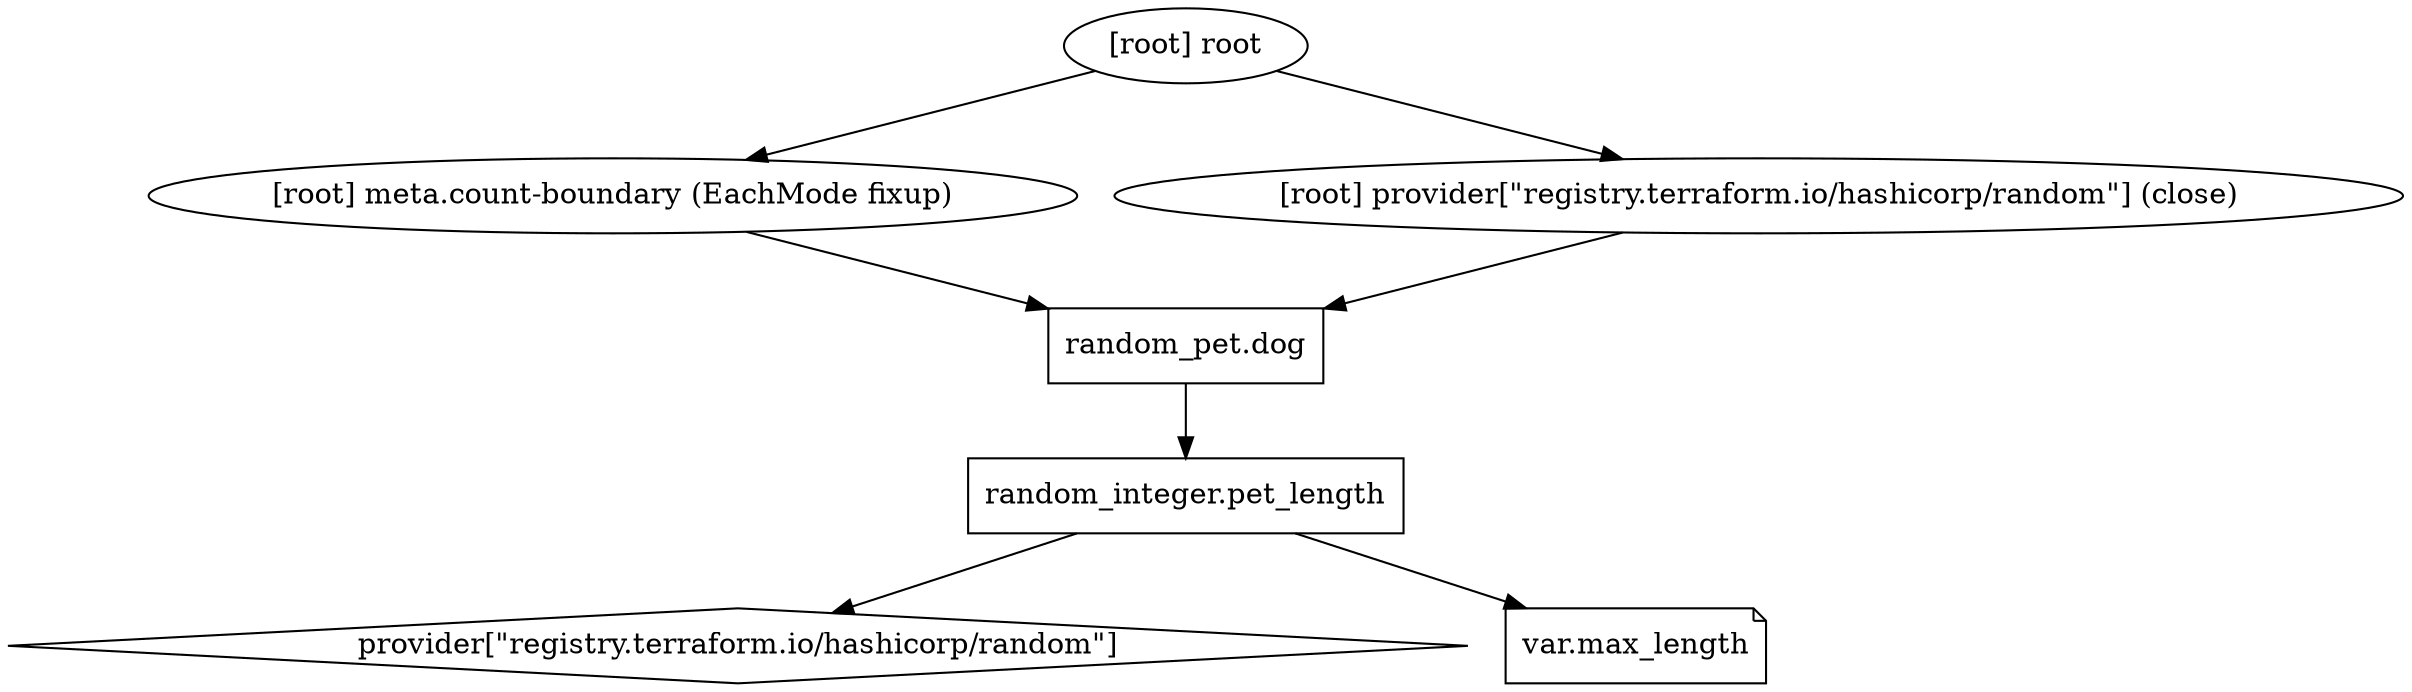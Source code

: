 digraph {
	compound = "true"
	newrank = "true"
	subgraph "root" {
		"[root] provider[\"registry.terraform.io/hashicorp/random\"]" [label = "provider[\"registry.terraform.io/hashicorp/random\"]", shape = "diamond"]
		"[root] random_integer.pet_length (expand)" [label = "random_integer.pet_length", shape = "box"]
		"[root] random_pet.dog (expand)" [label = "random_pet.dog", shape = "box"]
		"[root] var.max_length" [label = "var.max_length", shape = "note"]
		"[root] meta.count-boundary (EachMode fixup)" -> "[root] random_pet.dog (expand)"
		"[root] provider[\"registry.terraform.io/hashicorp/random\"] (close)" -> "[root] random_pet.dog (expand)"
		"[root] random_integer.pet_length (expand)" -> "[root] provider[\"registry.terraform.io/hashicorp/random\"]"
		"[root] random_integer.pet_length (expand)" -> "[root] var.max_length"
		"[root] random_pet.dog (expand)" -> "[root] random_integer.pet_length (expand)"
		"[root] root" -> "[root] meta.count-boundary (EachMode fixup)"
		"[root] root" -> "[root] provider[\"registry.terraform.io/hashicorp/random\"] (close)"
	}
}

